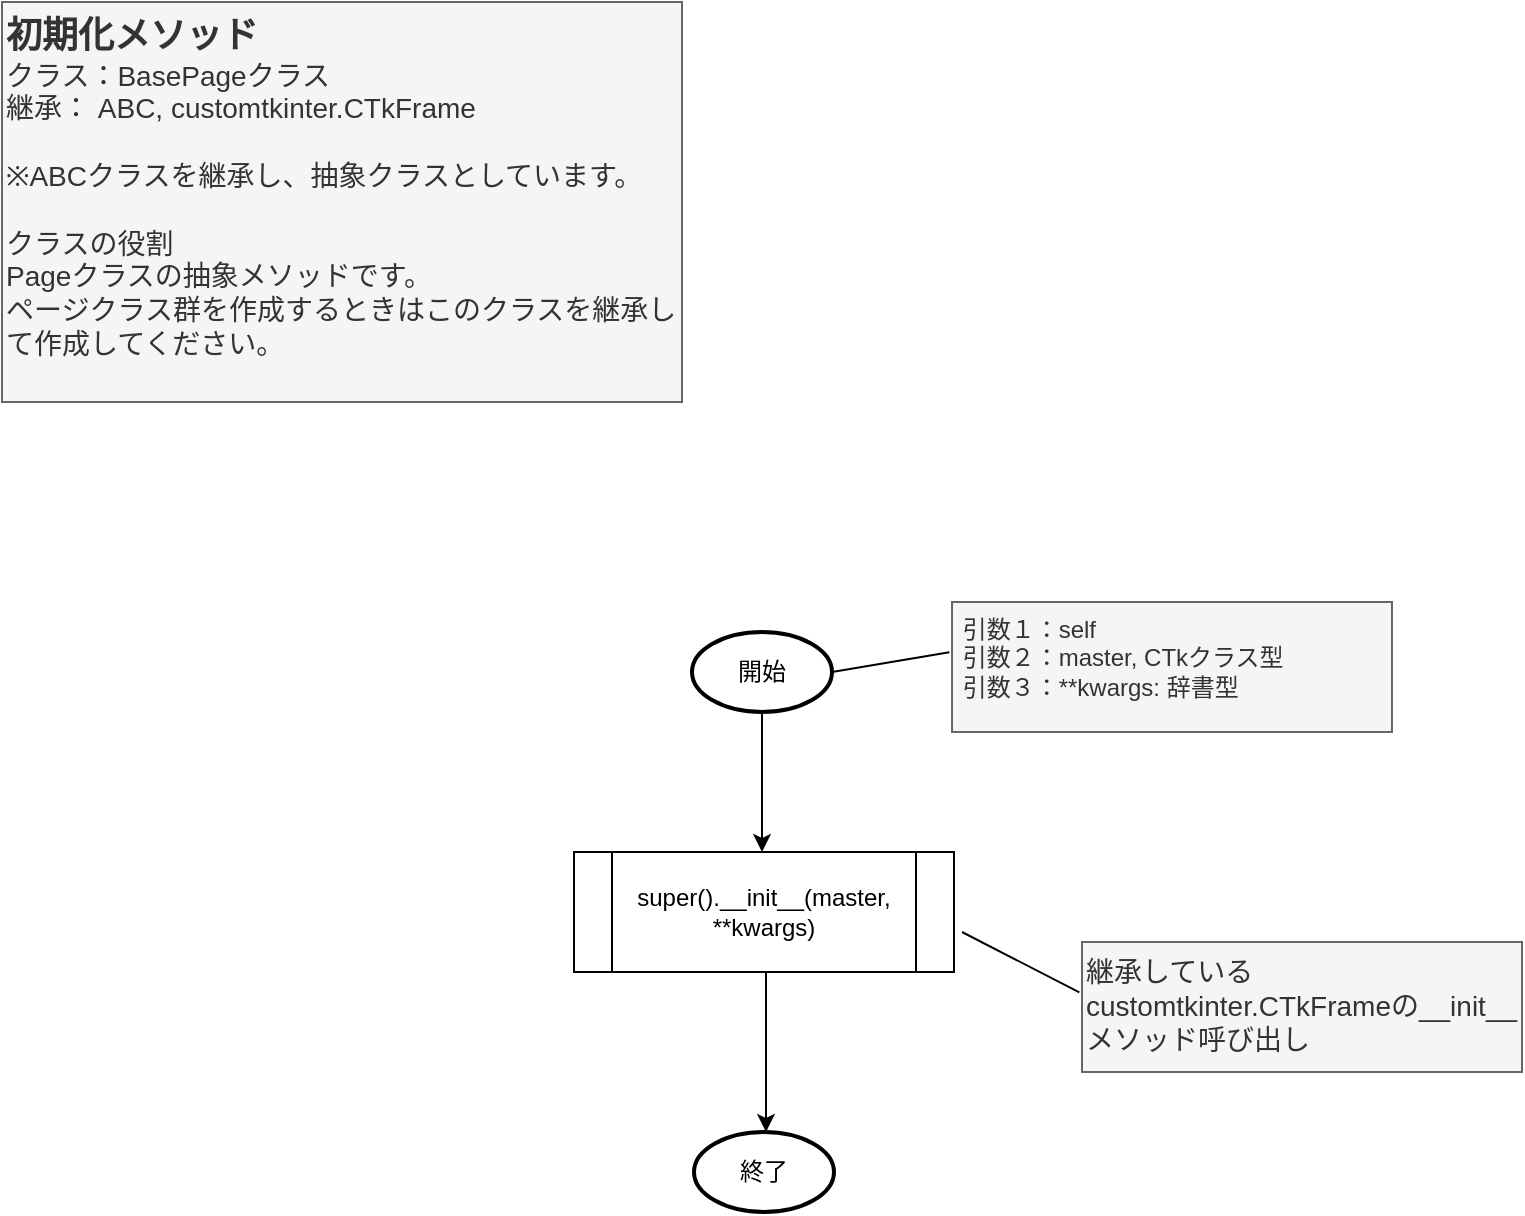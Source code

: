 <mxfile version="24.2.5" type="device">
  <diagram id="C5RBs43oDa-KdzZeNtuy" name="__init__(BasePageクラス)">
    <mxGraphModel dx="1036" dy="606" grid="1" gridSize="10" guides="1" tooltips="1" connect="1" arrows="1" fold="1" page="1" pageScale="1" pageWidth="827" pageHeight="1169" math="0" shadow="0">
      <root>
        <mxCell id="WIyWlLk6GJQsqaUBKTNV-0" />
        <mxCell id="WIyWlLk6GJQsqaUBKTNV-1" parent="WIyWlLk6GJQsqaUBKTNV-0" />
        <mxCell id="XCzI87FWzP-295grm8oO-0" value="" style="edgeStyle=orthogonalEdgeStyle;rounded=0;orthogonalLoop=1;jettySize=auto;html=1;" parent="WIyWlLk6GJQsqaUBKTNV-1" source="XCzI87FWzP-295grm8oO-1" edge="1">
          <mxGeometry relative="1" as="geometry">
            <mxPoint x="400" y="455" as="targetPoint" />
          </mxGeometry>
        </mxCell>
        <mxCell id="XCzI87FWzP-295grm8oO-1" value="開始" style="strokeWidth=2;html=1;shape=mxgraph.flowchart.start_1;whiteSpace=wrap;" parent="WIyWlLk6GJQsqaUBKTNV-1" vertex="1">
          <mxGeometry x="365" y="345" width="70" height="40" as="geometry" />
        </mxCell>
        <mxCell id="XCzI87FWzP-295grm8oO-2" value="" style="edgeStyle=orthogonalEdgeStyle;rounded=0;orthogonalLoop=1;jettySize=auto;html=1;" parent="WIyWlLk6GJQsqaUBKTNV-1" edge="1">
          <mxGeometry relative="1" as="geometry">
            <mxPoint x="402" y="515" as="sourcePoint" />
            <mxPoint x="402" y="595" as="targetPoint" />
            <Array as="points">
              <mxPoint x="402" y="555" />
              <mxPoint x="402" y="555" />
            </Array>
          </mxGeometry>
        </mxCell>
        <mxCell id="XCzI87FWzP-295grm8oO-6" style="rounded=0;orthogonalLoop=1;jettySize=auto;html=1;entryX=1;entryY=0.25;entryDx=0;entryDy=0;exitX=-0.006;exitY=0.387;exitDx=0;exitDy=0;exitPerimeter=0;endArrow=none;endFill=0;" parent="WIyWlLk6GJQsqaUBKTNV-1" source="XCzI87FWzP-295grm8oO-7" edge="1">
          <mxGeometry relative="1" as="geometry">
            <mxPoint x="500" y="495" as="targetPoint" />
          </mxGeometry>
        </mxCell>
        <mxCell id="XCzI87FWzP-295grm8oO-7" value="&lt;span style=&quot;font-size: 14px;&quot;&gt;継承しているcustomtkinter.CTkFrameの__init__メソッド呼び出し&lt;/span&gt;" style="text;html=1;align=left;verticalAlign=top;whiteSpace=wrap;rounded=0;fillColor=#f5f5f5;fontColor=#333333;strokeColor=#666666;" parent="WIyWlLk6GJQsqaUBKTNV-1" vertex="1">
          <mxGeometry x="560" y="500" width="220" height="65" as="geometry" />
        </mxCell>
        <mxCell id="XCzI87FWzP-295grm8oO-10" value="終了" style="strokeWidth=2;html=1;shape=mxgraph.flowchart.start_1;whiteSpace=wrap;" parent="WIyWlLk6GJQsqaUBKTNV-1" vertex="1">
          <mxGeometry x="366" y="595" width="70" height="40" as="geometry" />
        </mxCell>
        <mxCell id="XCzI87FWzP-295grm8oO-11" value="&lt;b style=&quot;&quot;&gt;&lt;font style=&quot;&quot;&gt;&lt;font style=&quot;font-size: 18px;&quot;&gt;初期化メソッド&lt;/font&gt;&lt;/font&gt;&lt;/b&gt;&lt;div&gt;&lt;font style=&quot;font-size: 14px;&quot;&gt;クラス：BasePageクラス&lt;/font&gt;&lt;/div&gt;&lt;div&gt;&lt;div style=&quot;font-size: 14px;&quot;&gt;&lt;font style=&quot;font-size: 14px;&quot;&gt;継承： ABC, customtkinter.CTkFrame&lt;/font&gt;&lt;/div&gt;&lt;/div&gt;&lt;div style=&quot;font-size: 14px;&quot;&gt;&lt;font style=&quot;font-size: 14px;&quot;&gt;&lt;br&gt;&lt;/font&gt;&lt;/div&gt;&lt;div style=&quot;font-size: 14px;&quot;&gt;&lt;font style=&quot;font-size: 14px;&quot;&gt;※ABCクラスを継承し、抽象クラスとしています。&lt;br&gt;&lt;/font&gt;&lt;/div&gt;&lt;div style=&quot;font-size: 14px;&quot;&gt;&lt;font style=&quot;font-size: 14px;&quot;&gt;&lt;br&gt;&lt;/font&gt;&lt;/div&gt;&lt;div style=&quot;font-size: 14px;&quot;&gt;&lt;font style=&quot;font-size: 14px;&quot;&gt;クラスの役割&lt;/font&gt;&lt;/div&gt;&lt;div style=&quot;font-size: 14px;&quot;&gt;Pageクラスの抽象メソッドです。&lt;/div&gt;&lt;div style=&quot;font-size: 14px;&quot;&gt;ページクラス群を作成するときはこのクラスを継承して作成してください。&lt;/div&gt;" style="text;html=1;align=left;verticalAlign=top;whiteSpace=wrap;rounded=0;fillColor=#f5f5f5;fontColor=#333333;strokeColor=#666666;" parent="WIyWlLk6GJQsqaUBKTNV-1" vertex="1">
          <mxGeometry x="20" y="30" width="340" height="200" as="geometry" />
        </mxCell>
        <mxCell id="XCzI87FWzP-295grm8oO-12" style="rounded=0;orthogonalLoop=1;jettySize=auto;html=1;entryX=1;entryY=0.5;entryDx=0;entryDy=0;exitX=-0.006;exitY=0.387;exitDx=0;exitDy=0;exitPerimeter=0;endArrow=none;endFill=0;entryPerimeter=0;" parent="WIyWlLk6GJQsqaUBKTNV-1" source="XCzI87FWzP-295grm8oO-13" target="XCzI87FWzP-295grm8oO-1" edge="1">
          <mxGeometry relative="1" as="geometry">
            <mxPoint x="435" y="325" as="targetPoint" />
          </mxGeometry>
        </mxCell>
        <mxCell id="XCzI87FWzP-295grm8oO-13" value="&amp;nbsp;引数１：self&lt;div&gt;&amp;nbsp;引数２：&lt;span style=&quot;background-color: initial;&quot;&gt;master, CTkクラス型&lt;/span&gt;&lt;/div&gt;&lt;div&gt;&lt;div&gt;&amp;nbsp;引数３：**kwargs: 辞書型&lt;br&gt;&lt;/div&gt;&lt;/div&gt;" style="text;html=1;align=left;verticalAlign=top;whiteSpace=wrap;rounded=0;fillColor=#f5f5f5;fontColor=#333333;strokeColor=#666666;" parent="WIyWlLk6GJQsqaUBKTNV-1" vertex="1">
          <mxGeometry x="495" y="330" width="220" height="65" as="geometry" />
        </mxCell>
        <mxCell id="XCzI87FWzP-295grm8oO-14" value="super().__init__(master, **kwargs)" style="shape=process;whiteSpace=wrap;html=1;backgroundOutline=1;" parent="WIyWlLk6GJQsqaUBKTNV-1" vertex="1">
          <mxGeometry x="306" y="455" width="190" height="60" as="geometry" />
        </mxCell>
      </root>
    </mxGraphModel>
  </diagram>
</mxfile>
